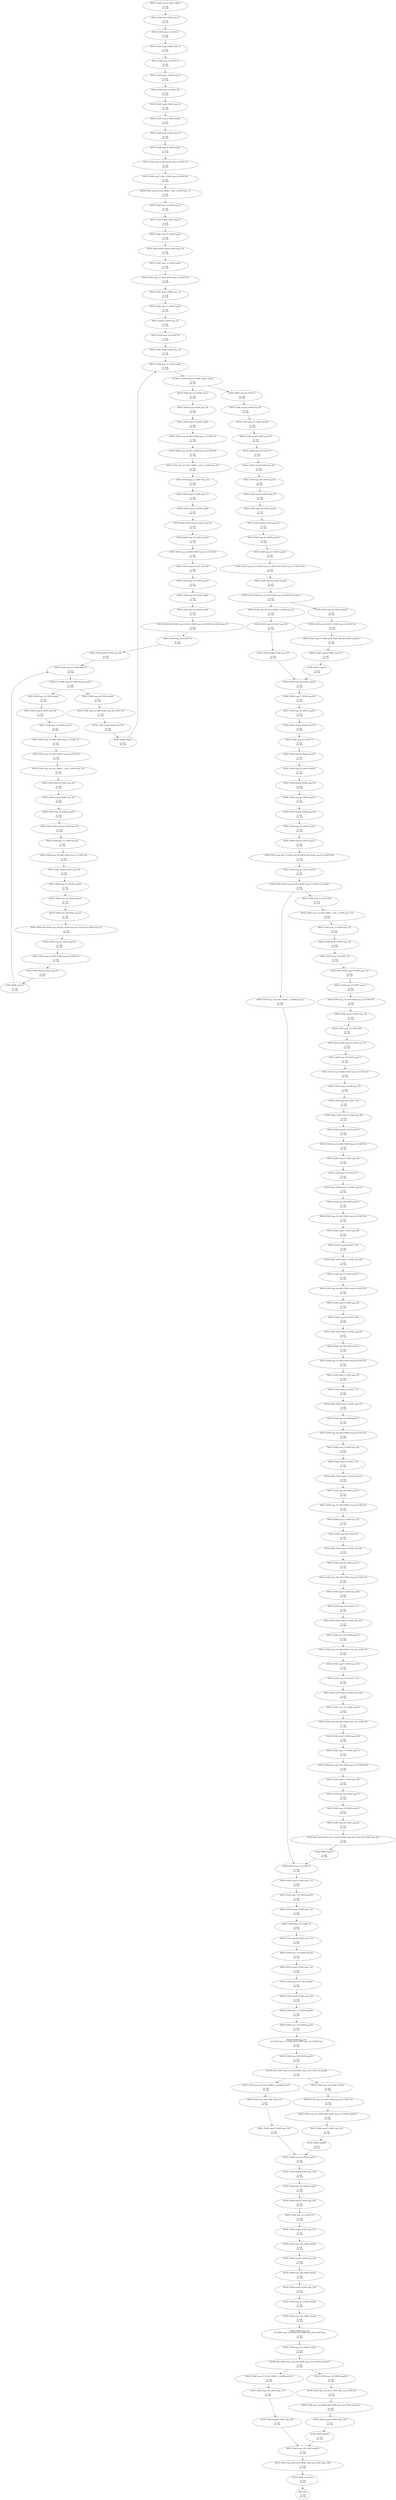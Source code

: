 digraph CFG {
	0 [label="(MOVE (TEMP temp_0) (TEMP _ARG0))
\nin: null\nout: null\n"];
	0 -> 1;
	1 [label="(MOVE (TEMP args) (TEMP temp_0))
\nin: null\nout: null\n"];
	1 -> 2;
	2 [label="(MOVE (TEMP temp_1) (CONST 3))
\nin: null\nout: null\n"];
	2 -> 3;
	3 [label="(MOVE (TEMP temp0) (TEMP temp_1))
\nin: null\nout: null\n"];
	3 -> 4;
	4 [label="(MOVE (TEMP temp_2) (CONST 2))
\nin: null\nout: null\n"];
	4 -> 5;
	5 [label="(MOVE (TEMP temp1) (TEMP temp_2))
\nin: null\nout: null\n"];
	5 -> 6;
	6 [label="(MOVE (TEMP temp_3) (CONST 10))
\nin: null\nout: null\n"];
	6 -> 7;
	7 [label="(MOVE (TEMP temp2) (TEMP temp_3))
\nin: null\nout: null\n"];
	7 -> 8;
	8 [label="(MOVE (TEMP temp_4) (TEMP temp0))
\nin: null\nout: null\n"];
	8 -> 9;
	9 [label="(MOVE (TEMP temp3) (TEMP temp_4))
\nin: null\nout: null\n"];
	9 -> 10;
	10 [label="(MOVE (TEMP temp_5) (TEMP temp3))
\nin: null\nout: null\n"];
	10 -> 11;
	11 [label="(MOVE (TEMP temp_6) (ADD (TEMP temp_5) (CONST 1)))
\nin: null\nout: null\n"];
	11 -> 12;
	12 [label="(MOVE (TEMP temp_7) (MUL (TEMP temp_6) (CONST 8)))
\nin: null\nout: null\n"];
	12 -> 13;
	13 [label="(MOVE (TEMP temp_8) (CALL (NAME _I_alloc_i) (TEMP temp_7)))
\nin: null\nout: null\n"];
	13 -> 14;
	14 [label="(MOVE (TEMP temp_9) (TEMP temp_8))
\nin: null\nout: null\n"];
	14 -> 15;
	15 [label="(MOVE (TEMP temp4) (TEMP temp_9))
\nin: null\nout: null\n"];
	15 -> 16;
	16 [label="(MOVE (TEMP temp_10) (TEMP temp3))
\nin: null\nout: null\n"];
	16 -> 17;
	17 [label="(MOVE (MEM (TEMP temp4)) (TEMP temp_10))
\nin: null\nout: null\n"];
	17 -> 18;
	18 [label="(MOVE (TEMP temp_11) (TEMP temp4))
\nin: null\nout: null\n"];
	18 -> 19;
	19 [label="(MOVE (TEMP temp_12) (ADD (TEMP temp_11) (CONST 8)))
\nin: null\nout: null\n"];
	19 -> 20;
	20 [label="(MOVE (TEMP temp4) (TEMP temp_12))
\nin: null\nout: null\n"];
	20 -> 21;
	21 [label="(MOVE (TEMP temp_13) (TEMP temp4))
\nin: null\nout: null\n"];
	21 -> 22;
	22 [label="(MOVE (TEMP a) (TEMP temp_13))
\nin: null\nout: null\n"];
	22 -> 23;
	23 [label="(MOVE (TEMP temp_14) (CONST 0))
\nin: null\nout: null\n"];
	23 -> 24;
	24 [label="(MOVE (TEMP temp8) (TEMP temp_14))
\nin: null\nout: null\n"];
	24 -> 26;
	26 [label="(MOVE (TEMP temp_15) (TEMP temp8))
\nin: null\nout: null\n"];
	26 -> 27;
	27 [label="(CJUMP (LT (TEMP temp_15) (TEMP temp3)) temp6)
\nin: null\nout: null\n"];
	27 -> 29;
	27 -> 197;
	29 [label="(MOVE (TEMP temp_46) (TEMP a))
\nin: null\nout: null\n"];
	29 -> 30;
	30 [label="(MOVE (TEMP temp18) (TEMP temp_46))
\nin: null\nout: null\n"];
	30 -> 31;
	31 [label="(MOVE (TEMP temp_47) (TEMP temp18))
\nin: null\nout: null\n"];
	31 -> 32;
	32 [label="(MOVE (TEMP temp25) (TEMP temp_47))
\nin: null\nout: null\n"];
	32 -> 33;
	33 [label="(MOVE (TEMP temp_48) (CONST 0))
\nin: null\nout: null\n"];
	33 -> 34;
	34 [label="(MOVE (TEMP temp19) (TEMP temp_48))
\nin: null\nout: null\n"];
	34 -> 35;
	35 [label="(MOVE (TEMP temp_49) (TEMP temp19))
\nin: null\nout: null\n"];
	35 -> 36;
	36 [label="(MOVE (TEMP temp24) (TEMP temp_49))
\nin: null\nout: null\n"];
	36 -> 37;
	37 [label="(MOVE (TEMP temp_50) (TEMP temp19))
\nin: null\nout: null\n"];
	37 -> 38;
	38 [label="(MOVE (TEMP temp26) (TEMP temp_50))
\nin: null\nout: null\n"];
	38 -> 39;
	39 [label="(MOVE (TEMP temp_52) (TEMP temp19))
\nin: null\nout: null\n"];
	39 -> 40;
	40 [label="(MOVE (TEMP temp_51) (TEMP temp18))
\nin: null\nout: null\n"];
	40 -> 41;
	41 [label="(MOVE (TEMP temp_54) (LT (TEMP temp_52) (MEM (SUB (TEMP temp_51) (CONST 8)))))
\nin: null\nout: null\n"];
	41 -> 42;
	42 [label="(MOVE (TEMP temp_53) (TEMP temp24))
\nin: null\nout: null\n"];
	42 -> 43;
	43 [label="(CJUMP (AND (TEMP temp_54) (GEQ (TEMP temp_53) (CONST 0))) temp21)
\nin: null\nout: null\n"];
	43 -> 45;
	43 -> 191;
	45 [label="(MOVE (TEMP temp_58) (CALL (NAME _I_outOfBounds_p)))
\nin: null\nout: null\n"];
	45 -> 46;
	46 [label="(MOVE (TEMP temp_59) (TEMP temp_58))
\nin: null\nout: null\n"];
	46 -> 47;
	47 [label="(MOVE (TEMP temp20) (TEMP temp_59))
\nin: null\nout: null\n"];
	47 -> 49;
	49 [label="(MOVE (TEMP temp_60) (TEMP temp20))
\nin: null\nout: null\n"];
	49 -> 50;
	50 [label="(MOVE (TEMP temp27) (TEMP temp_60))
\nin: null\nout: null\n"];
	50 -> 51;
	51 [label="(MOVE (TEMP temp_61) (TEMP temp27))
\nin: null\nout: null\n"];
	51 -> 52;
	52 [label="(MOVE (TEMP temp33) (TEMP temp_61))
\nin: null\nout: null\n"];
	52 -> 53;
	53 [label="(MOVE (TEMP temp_62) (CONST 0))
\nin: null\nout: null\n"];
	53 -> 54;
	54 [label="(MOVE (TEMP temp28) (TEMP temp_62))
\nin: null\nout: null\n"];
	54 -> 55;
	55 [label="(MOVE (TEMP temp_63) (TEMP temp28))
\nin: null\nout: null\n"];
	55 -> 56;
	56 [label="(MOVE (TEMP temp32) (TEMP temp_63))
\nin: null\nout: null\n"];
	56 -> 57;
	57 [label="(MOVE (TEMP temp_64) (TEMP temp32))
\nin: null\nout: null\n"];
	57 -> 58;
	58 [label="(MOVE (TEMP temp34) (TEMP temp_64))
\nin: null\nout: null\n"];
	58 -> 59;
	59 [label="(MOVE (TEMP temp_66) (TEMP temp28))
\nin: null\nout: null\n"];
	59 -> 60;
	60 [label="(MOVE (TEMP temp_65) (TEMP temp27))
\nin: null\nout: null\n"];
	60 -> 61;
	61 [label="(MOVE (TEMP temp_68) (LT (TEMP temp_66) (MEM (SUB (TEMP temp_65) (CONST 8)))))
\nin: null\nout: null\n"];
	61 -> 62;
	62 [label="(MOVE (TEMP temp_67) (TEMP temp32))
\nin: null\nout: null\n"];
	62 -> 63;
	63 [label="(CJUMP (AND (TEMP temp_68) (GEQ (TEMP temp_67) (CONST 0))) temp29)
\nin: null\nout: null\n"];
	63 -> 65;
	63 -> 123;
	65 [label="(MOVE (TEMP temp_110) (CALL (NAME _I_outOfBounds_p)))
\nin: null\nout: null\n"];
	65 -> 67;
	67 [label="(MOVE (TEMP temp_111) (TEMP a))
\nin: null\nout: null\n"];
	67 -> 68;
	68 [label="(MOVE (TEMP temp35) (TEMP temp_111))
\nin: null\nout: null\n"];
	68 -> 69;
	69 [label="(MOVE (TEMP temp_112) (TEMP temp35))
\nin: null\nout: null\n"];
	69 -> 70;
	70 [label="(MOVE (TEMP temp42) (TEMP temp_112))
\nin: null\nout: null\n"];
	70 -> 71;
	71 [label="(MOVE (TEMP temp_113) (CONST 0))
\nin: null\nout: null\n"];
	71 -> 72;
	72 [label="(MOVE (TEMP temp36) (TEMP temp_113))
\nin: null\nout: null\n"];
	72 -> 73;
	73 [label="(MOVE (TEMP temp_114) (TEMP temp36))
\nin: null\nout: null\n"];
	73 -> 74;
	74 [label="(MOVE (TEMP temp41) (TEMP temp_114))
\nin: null\nout: null\n"];
	74 -> 75;
	75 [label="(MOVE (TEMP temp_115) (TEMP temp36))
\nin: null\nout: null\n"];
	75 -> 76;
	76 [label="(MOVE (TEMP temp43) (TEMP temp_115))
\nin: null\nout: null\n"];
	76 -> 77;
	77 [label="(MOVE (TEMP temp_117) (TEMP temp36))
\nin: null\nout: null\n"];
	77 -> 78;
	78 [label="(MOVE (TEMP temp_116) (TEMP temp35))
\nin: null\nout: null\n"];
	78 -> 79;
	79 [label="(MOVE (TEMP temp_119)
 (LT (TEMP temp_117) (MEM (SUB (TEMP temp_116) (CONST 8)))))
\nin: null\nout: null\n"];
	79 -> 80;
	80 [label="(MOVE (TEMP temp_118) (TEMP temp41))
\nin: null\nout: null\n"];
	80 -> 81;
	81 [label="(CJUMP (AND (TEMP temp_119) (GEQ (TEMP temp_118) (CONST 0))) temp38)
\nin: null\nout: null\n"];
	81 -> 83;
	81 -> 117;
	83 [label="(MOVE (TEMP temp_123) (CALL (NAME _I_outOfBounds_p)))
\nin: null\nout: null\n"];
	83 -> 84;
	84 [label="(MOVE (TEMP temp_124) (TEMP temp_123))
\nin: null\nout: null\n"];
	84 -> 85;
	85 [label="(MOVE (TEMP temp37) (TEMP temp_124))
\nin: null\nout: null\n"];
	85 -> 87;
	87 [label="(MOVE (TEMP temp_125) (TEMP temp37))
\nin: null\nout: null\n"];
	87 -> 88;
	88 [label="(MOVE (TEMP temp44) (TEMP temp_125))
\nin: null\nout: null\n"];
	88 -> 89;
	89 [label="(MOVE (TEMP temp_126) (TEMP temp44))
\nin: null\nout: null\n"];
	89 -> 90;
	90 [label="(MOVE (TEMP temp51) (TEMP temp_126))
\nin: null\nout: null\n"];
	90 -> 91;
	91 [label="(MOVE (TEMP temp_127) (CONST 0))
\nin: null\nout: null\n"];
	91 -> 92;
	92 [label="(MOVE (TEMP temp45) (TEMP temp_127))
\nin: null\nout: null\n"];
	92 -> 93;
	93 [label="(MOVE (TEMP temp_128) (TEMP temp45))
\nin: null\nout: null\n"];
	93 -> 94;
	94 [label="(MOVE (TEMP temp50) (TEMP temp_128))
\nin: null\nout: null\n"];
	94 -> 95;
	95 [label="(MOVE (TEMP temp_129) (TEMP temp45))
\nin: null\nout: null\n"];
	95 -> 96;
	96 [label="(MOVE (TEMP temp52) (TEMP temp_129))
\nin: null\nout: null\n"];
	96 -> 97;
	97 [label="(MOVE (TEMP temp_131) (TEMP temp45))
\nin: null\nout: null\n"];
	97 -> 98;
	98 [label="(MOVE (TEMP temp_130) (TEMP temp44))
\nin: null\nout: null\n"];
	98 -> 99;
	99 [label="(MOVE (TEMP temp_133)
 (LT (TEMP temp_131) (MEM (SUB (TEMP temp_130) (CONST 8)))))
\nin: null\nout: null\n"];
	99 -> 100;
	100 [label="(MOVE (TEMP temp_132) (TEMP temp50))
\nin: null\nout: null\n"];
	100 -> 101;
	101 [label="(CJUMP (AND (TEMP temp_133) (GEQ (TEMP temp_132) (CONST 0))) temp47)
\nin: null\nout: null\n"];
	101 -> 103;
	101 -> 111;
	103 [label="(MOVE (TEMP temp_137) (CALL (NAME _I_outOfBounds_p)))
\nin: null\nout: null\n"];
	103 -> 104;
	104 [label="(MOVE (TEMP temp_138) (TEMP temp_137))
\nin: null\nout: null\n"];
	104 -> 105;
	105 [label="(MOVE (TEMP temp46) (TEMP temp_138))
\nin: null\nout: null\n"];
	105 -> 107;
	107 [label="(MOVE (TEMP temp_139) (TEMP temp46))
\nin: null\nout: null\n"];
	107 -> 108;
	108 [label="(MOVE (TEMP temp_140) (CALL (NAME _Iprint_pai) (TEMP temp_139)))
\nin: null\nout: null\n"];
	108 -> 109;
	109 [label="(JUMP (NAME temp_141))
\nin: null\nout: null\n"];
	109 -> 247;
	111 [label="(MOVE (TEMP temp_134) (TEMP temp52))
\nin: null\nout: null\n"];
	111 -> 112;
	112 [label="(MOVE (TEMP temp_135) (MUL (TEMP temp_134) (CONST 8)))
\nin: null\nout: null\n"];
	112 -> 113;
	113 [label="(MOVE (TEMP temp_136) (MEM (ADD (TEMP temp_135) (TEMP temp51))))
\nin: null\nout: null\n"];
	113 -> 114;
	114 [label="(MOVE (TEMP temp46) (TEMP temp_136))
\nin: null\nout: null\n"];
	114 -> 115;
	115 [label="(JUMP (NAME temp49))
\nin: null\nout: null\n"];
	115 -> 107;
	117 [label="(MOVE (TEMP temp_120) (TEMP temp43))
\nin: null\nout: null\n"];
	117 -> 118;
	118 [label="(MOVE (TEMP temp_121) (MUL (TEMP temp_120) (CONST 8)))
\nin: null\nout: null\n"];
	118 -> 119;
	119 [label="(MOVE (TEMP temp_122) (MEM (ADD (TEMP temp_121) (TEMP temp42))))
\nin: null\nout: null\n"];
	119 -> 120;
	120 [label="(MOVE (TEMP temp37) (TEMP temp_122))
\nin: null\nout: null\n"];
	120 -> 121;
	121 [label="(JUMP (NAME temp40))
\nin: null\nout: null\n"];
	121 -> 87;
	123 [label="(MOVE (TEMP temp_71) (CONST 88))
\nin: null\nout: null\n"];
	123 -> 124;
	124 [label="(MOVE (TEMP temp_72) (CALL (NAME _I_alloc_i) (TEMP temp_71)))
\nin: null\nout: null\n"];
	124 -> 125;
	125 [label="(MOVE (TEMP temp_73) (TEMP temp_72))
\nin: null\nout: null\n"];
	125 -> 126;
	126 [label="(MOVE (TEMP temp17) (TEMP temp_73))
\nin: null\nout: null\n"];
	126 -> 127;
	127 [label="(MOVE (TEMP temp_74) (CONST 10))
\nin: null\nout: null\n"];
	127 -> 128;
	128 [label="(MOVE (MEM (TEMP temp17)) (TEMP temp_74))
\nin: null\nout: null\n"];
	128 -> 129;
	129 [label="(MOVE (TEMP temp_75) (TEMP temp17))
\nin: null\nout: null\n"];
	129 -> 130;
	130 [label="(MOVE (TEMP temp_76) (ADD (TEMP temp_75) (CONST 8)))
\nin: null\nout: null\n"];
	130 -> 131;
	131 [label="(MOVE (TEMP temp17) (TEMP temp_76))
\nin: null\nout: null\n"];
	131 -> 132;
	132 [label="(MOVE (TEMP temp_77) (CONST 98))
\nin: null\nout: null\n"];
	132 -> 133;
	133 [label="(MOVE (MEM (TEMP temp17)) (TEMP temp_77))
\nin: null\nout: null\n"];
	133 -> 134;
	134 [label="(MOVE (TEMP temp_78) (TEMP temp17))
\nin: null\nout: null\n"];
	134 -> 135;
	135 [label="(MOVE (TEMP temp_79) (ADD (TEMP temp_78) (CONST 8)))
\nin: null\nout: null\n"];
	135 -> 136;
	136 [label="(MOVE (TEMP temp17) (TEMP temp_79))
\nin: null\nout: null\n"];
	136 -> 137;
	137 [label="(MOVE (TEMP temp_80) (CONST 114))
\nin: null\nout: null\n"];
	137 -> 138;
	138 [label="(MOVE (MEM (TEMP temp17)) (TEMP temp_80))
\nin: null\nout: null\n"];
	138 -> 139;
	139 [label="(MOVE (TEMP temp_81) (TEMP temp17))
\nin: null\nout: null\n"];
	139 -> 140;
	140 [label="(MOVE (TEMP temp_82) (ADD (TEMP temp_81) (CONST 8)))
\nin: null\nout: null\n"];
	140 -> 141;
	141 [label="(MOVE (TEMP temp17) (TEMP temp_82))
\nin: null\nout: null\n"];
	141 -> 142;
	142 [label="(MOVE (TEMP temp_83) (CONST 97))
\nin: null\nout: null\n"];
	142 -> 143;
	143 [label="(MOVE (MEM (TEMP temp17)) (TEMP temp_83))
\nin: null\nout: null\n"];
	143 -> 144;
	144 [label="(MOVE (TEMP temp_84) (TEMP temp17))
\nin: null\nout: null\n"];
	144 -> 145;
	145 [label="(MOVE (TEMP temp_85) (ADD (TEMP temp_84) (CONST 8)))
\nin: null\nout: null\n"];
	145 -> 146;
	146 [label="(MOVE (TEMP temp17) (TEMP temp_85))
\nin: null\nout: null\n"];
	146 -> 147;
	147 [label="(MOVE (TEMP temp_86) (CONST 110))
\nin: null\nout: null\n"];
	147 -> 148;
	148 [label="(MOVE (MEM (TEMP temp17)) (TEMP temp_86))
\nin: null\nout: null\n"];
	148 -> 149;
	149 [label="(MOVE (TEMP temp_87) (TEMP temp17))
\nin: null\nout: null\n"];
	149 -> 150;
	150 [label="(MOVE (TEMP temp_88) (ADD (TEMP temp_87) (CONST 8)))
\nin: null\nout: null\n"];
	150 -> 151;
	151 [label="(MOVE (TEMP temp17) (TEMP temp_88))
\nin: null\nout: null\n"];
	151 -> 152;
	152 [label="(MOVE (TEMP temp_89) (CONST 100))
\nin: null\nout: null\n"];
	152 -> 153;
	153 [label="(MOVE (MEM (TEMP temp17)) (TEMP temp_89))
\nin: null\nout: null\n"];
	153 -> 154;
	154 [label="(MOVE (TEMP temp_90) (TEMP temp17))
\nin: null\nout: null\n"];
	154 -> 155;
	155 [label="(MOVE (TEMP temp_91) (ADD (TEMP temp_90) (CONST 8)))
\nin: null\nout: null\n"];
	155 -> 156;
	156 [label="(MOVE (TEMP temp17) (TEMP temp_91))
\nin: null\nout: null\n"];
	156 -> 157;
	157 [label="(MOVE (TEMP temp_92) (CONST 111))
\nin: null\nout: null\n"];
	157 -> 158;
	158 [label="(MOVE (MEM (TEMP temp17)) (TEMP temp_92))
\nin: null\nout: null\n"];
	158 -> 159;
	159 [label="(MOVE (TEMP temp_93) (TEMP temp17))
\nin: null\nout: null\n"];
	159 -> 160;
	160 [label="(MOVE (TEMP temp_94) (ADD (TEMP temp_93) (CONST 8)))
\nin: null\nout: null\n"];
	160 -> 161;
	161 [label="(MOVE (TEMP temp17) (TEMP temp_94))
\nin: null\nout: null\n"];
	161 -> 162;
	162 [label="(MOVE (TEMP temp_95) (CONST 110))
\nin: null\nout: null\n"];
	162 -> 163;
	163 [label="(MOVE (MEM (TEMP temp17)) (TEMP temp_95))
\nin: null\nout: null\n"];
	163 -> 164;
	164 [label="(MOVE (TEMP temp_96) (TEMP temp17))
\nin: null\nout: null\n"];
	164 -> 165;
	165 [label="(MOVE (TEMP temp_97) (ADD (TEMP temp_96) (CONST 8)))
\nin: null\nout: null\n"];
	165 -> 166;
	166 [label="(MOVE (TEMP temp17) (TEMP temp_97))
\nin: null\nout: null\n"];
	166 -> 167;
	167 [label="(MOVE (TEMP temp_98) (CONST 32))
\nin: null\nout: null\n"];
	167 -> 168;
	168 [label="(MOVE (MEM (TEMP temp17)) (TEMP temp_98))
\nin: null\nout: null\n"];
	168 -> 169;
	169 [label="(MOVE (TEMP temp_99) (TEMP temp17))
\nin: null\nout: null\n"];
	169 -> 170;
	170 [label="(MOVE (TEMP temp_100) (ADD (TEMP temp_99) (CONST 8)))
\nin: null\nout: null\n"];
	170 -> 171;
	171 [label="(MOVE (TEMP temp17) (TEMP temp_100))
\nin: null\nout: null\n"];
	171 -> 172;
	172 [label="(MOVE (TEMP temp_101) (CONST 111))
\nin: null\nout: null\n"];
	172 -> 173;
	173 [label="(MOVE (MEM (TEMP temp17)) (TEMP temp_101))
\nin: null\nout: null\n"];
	173 -> 174;
	174 [label="(MOVE (TEMP temp_102) (TEMP temp17))
\nin: null\nout: null\n"];
	174 -> 175;
	175 [label="(MOVE (TEMP temp_103) (ADD (TEMP temp_102) (CONST 8)))
\nin: null\nout: null\n"];
	175 -> 176;
	176 [label="(MOVE (TEMP temp17) (TEMP temp_103))
\nin: null\nout: null\n"];
	176 -> 177;
	177 [label="(MOVE (TEMP temp_104) (CONST 112))
\nin: null\nout: null\n"];
	177 -> 178;
	178 [label="(MOVE (MEM (TEMP temp17)) (TEMP temp_104))
\nin: null\nout: null\n"];
	178 -> 179;
	179 [label="(MOVE (TEMP temp_105) (TEMP temp17))
\nin: null\nout: null\n"];
	179 -> 180;
	180 [label="(MOVE (TEMP temp_106) (ADD (TEMP temp_105) (CONST 8)))
\nin: null\nout: null\n"];
	180 -> 181;
	181 [label="(MOVE (TEMP temp17) (TEMP temp_106))
\nin: null\nout: null\n"];
	181 -> 182;
	182 [label="(MOVE (TEMP temp_107) (TEMP temp17))
\nin: null\nout: null\n"];
	182 -> 183;
	183 [label="(MOVE (TEMP temp_108) (SUB (TEMP temp_107) (CONST 80)))
\nin: null\nout: null\n"];
	183 -> 184;
	184 [label="(MOVE (TEMP temp17) (TEMP temp_108))
\nin: null\nout: null\n"];
	184 -> 185;
	185 [label="(MOVE (TEMP temp_109) (TEMP temp17))
\nin: null\nout: null\n"];
	185 -> 186;
	186 [label="(MOVE (TEMP temp_70) (TEMP temp33))
\nin: null\nout: null\n"];
	186 -> 187;
	187 [label="(MOVE (TEMP temp_69) (TEMP temp34))
\nin: null\nout: null\n"];
	187 -> 188;
	188 [label="(MOVE (MEM (ADD (TEMP temp_70) (MUL (TEMP temp_69) (CONST 8)))) (TEMP temp_109))
\nin: null\nout: null\n"];
	188 -> 189;
	189 [label="(JUMP (NAME temp31))
\nin: null\nout: null\n"];
	189 -> 67;
	191 [label="(MOVE (TEMP temp_55) (TEMP temp26))
\nin: null\nout: null\n"];
	191 -> 192;
	192 [label="(MOVE (TEMP temp_56) (MUL (TEMP temp_55) (CONST 8)))
\nin: null\nout: null\n"];
	192 -> 193;
	193 [label="(MOVE (TEMP temp_57) (MEM (ADD (TEMP temp_56) (TEMP temp25))))
\nin: null\nout: null\n"];
	193 -> 194;
	194 [label="(MOVE (TEMP temp20) (TEMP temp_57))
\nin: null\nout: null\n"];
	194 -> 195;
	195 [label="(JUMP (NAME temp23))
\nin: null\nout: null\n"];
	195 -> 49;
	197 [label="(MOVE (TEMP temp_16) (TEMP temp1))
\nin: null\nout: null\n"];
	197 -> 198;
	198 [label="(MOVE (TEMP temp9) (TEMP temp_16))
\nin: null\nout: null\n"];
	198 -> 199;
	199 [label="(MOVE (TEMP temp_17) (TEMP temp9))
\nin: null\nout: null\n"];
	199 -> 200;
	200 [label="(MOVE (TEMP temp_18) (ADD (TEMP temp_17) (CONST 1)))
\nin: null\nout: null\n"];
	200 -> 201;
	201 [label="(MOVE (TEMP temp_19) (MUL (TEMP temp_18) (CONST 8)))
\nin: null\nout: null\n"];
	201 -> 202;
	202 [label="(MOVE (TEMP temp_20) (CALL (NAME _I_alloc_i) (TEMP temp_19)))
\nin: null\nout: null\n"];
	202 -> 203;
	203 [label="(MOVE (TEMP temp_21) (TEMP temp_20))
\nin: null\nout: null\n"];
	203 -> 204;
	204 [label="(MOVE (TEMP temp10) (TEMP temp_21))
\nin: null\nout: null\n"];
	204 -> 205;
	205 [label="(MOVE (TEMP temp_22) (TEMP temp9))
\nin: null\nout: null\n"];
	205 -> 206;
	206 [label="(MOVE (MEM (TEMP temp10)) (TEMP temp_22))
\nin: null\nout: null\n"];
	206 -> 207;
	207 [label="(MOVE (TEMP temp_23) (TEMP temp10))
\nin: null\nout: null\n"];
	207 -> 208;
	208 [label="(MOVE (TEMP temp_24) (ADD (TEMP temp_23) (CONST 8)))
\nin: null\nout: null\n"];
	208 -> 209;
	209 [label="(MOVE (TEMP temp10) (TEMP temp_24))
\nin: null\nout: null\n"];
	209 -> 210;
	210 [label="(MOVE (TEMP temp_27) (TEMP temp10))
\nin: null\nout: null\n"];
	210 -> 211;
	211 [label="(MOVE (TEMP temp_26) (TEMP temp4))
\nin: null\nout: null\n"];
	211 -> 212;
	212 [label="(MOVE (TEMP temp_25) (TEMP temp8))
\nin: null\nout: null\n"];
	212 -> 213;
	213 [label="(MOVE (MEM (ADD (TEMP temp_26) (MUL (TEMP temp_25) (CONST 8)))) (TEMP temp_27))
\nin: null\nout: null\n"];
	213 -> 214;
	214 [label="(MOVE (TEMP temp_28) (CONST 0))
\nin: null\nout: null\n"];
	214 -> 215;
	215 [label="(MOVE (TEMP temp14) (TEMP temp_28))
\nin: null\nout: null\n"];
	215 -> 217;
	217 [label="(MOVE (TEMP temp_29) (TEMP temp14))
\nin: null\nout: null\n"];
	217 -> 218;
	218 [label="(CJUMP (LT (TEMP temp_29) (TEMP temp9)) temp12)
\nin: null\nout: null\n"];
	218 -> 220;
	218 -> 225;
	220 [label="(MOVE (TEMP temp_44) (TEMP temp8))
\nin: null\nout: null\n"];
	220 -> 221;
	221 [label="(MOVE (TEMP temp_45) (ADD (TEMP temp_44) (CONST 1)))
\nin: null\nout: null\n"];
	221 -> 222;
	222 [label="(MOVE (TEMP temp8) (TEMP temp_45))
\nin: null\nout: null\n"];
	222 -> 223;
	223 [label="(JUMP (NAME temp5))
\nin: null\nout: null\n"];
	223 -> 26;
	225 [label="(MOVE (TEMP temp_30) (TEMP temp2))
\nin: null\nout: null\n"];
	225 -> 226;
	226 [label="(MOVE (TEMP temp15) (TEMP temp_30))
\nin: null\nout: null\n"];
	226 -> 227;
	227 [label="(MOVE (TEMP temp_31) (TEMP temp15))
\nin: null\nout: null\n"];
	227 -> 228;
	228 [label="(MOVE (TEMP temp_32) (ADD (TEMP temp_31) (CONST 1)))
\nin: null\nout: null\n"];
	228 -> 229;
	229 [label="(MOVE (TEMP temp_33) (MUL (TEMP temp_32) (CONST 8)))
\nin: null\nout: null\n"];
	229 -> 230;
	230 [label="(MOVE (TEMP temp_34) (CALL (NAME _I_alloc_i) (TEMP temp_33)))
\nin: null\nout: null\n"];
	230 -> 231;
	231 [label="(MOVE (TEMP temp_35) (TEMP temp_34))
\nin: null\nout: null\n"];
	231 -> 232;
	232 [label="(MOVE (TEMP temp16) (TEMP temp_35))
\nin: null\nout: null\n"];
	232 -> 233;
	233 [label="(MOVE (TEMP temp_36) (TEMP temp15))
\nin: null\nout: null\n"];
	233 -> 234;
	234 [label="(MOVE (MEM (TEMP temp16)) (TEMP temp_36))
\nin: null\nout: null\n"];
	234 -> 235;
	235 [label="(MOVE (TEMP temp_37) (TEMP temp16))
\nin: null\nout: null\n"];
	235 -> 236;
	236 [label="(MOVE (TEMP temp_38) (ADD (TEMP temp_37) (CONST 8)))
\nin: null\nout: null\n"];
	236 -> 237;
	237 [label="(MOVE (TEMP temp16) (TEMP temp_38))
\nin: null\nout: null\n"];
	237 -> 238;
	238 [label="(MOVE (TEMP temp_41) (TEMP temp16))
\nin: null\nout: null\n"];
	238 -> 239;
	239 [label="(MOVE (TEMP temp_40) (TEMP temp10))
\nin: null\nout: null\n"];
	239 -> 240;
	240 [label="(MOVE (TEMP temp_39) (TEMP temp14))
\nin: null\nout: null\n"];
	240 -> 241;
	241 [label="(MOVE (MEM (ADD (TEMP temp_40) (MUL (TEMP temp_39) (CONST 8)))) (TEMP temp_41))
\nin: null\nout: null\n"];
	241 -> 242;
	242 [label="(MOVE (TEMP temp_42) (TEMP temp14))
\nin: null\nout: null\n"];
	242 -> 243;
	243 [label="(MOVE (TEMP temp_43) (ADD (TEMP temp_42) (CONST 1)))
\nin: null\nout: null\n"];
	243 -> 244;
	244 [label="(MOVE (TEMP temp14) (TEMP temp_43))
\nin: null\nout: null\n"];
	244 -> 245;
	245 [label="(JUMP (NAME temp11))
\nin: null\nout: null\n"];
	245 -> 217;
	247 [label="(RETURN)
\nin: null\nout: null\n"];
}